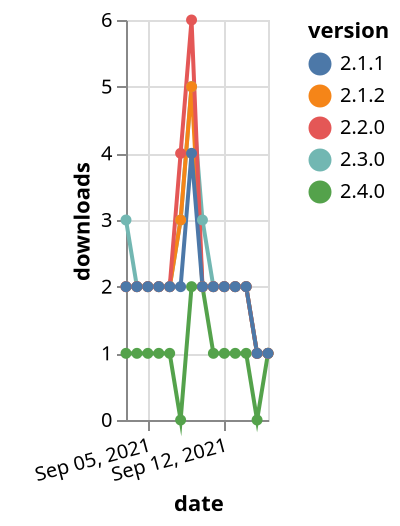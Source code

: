 {"$schema": "https://vega.github.io/schema/vega-lite/v5.json", "description": "A simple bar chart with embedded data.", "data": {"values": [{"date": "2021-09-03", "total": 2290, "delta": 3, "version": "2.3.0"}, {"date": "2021-09-04", "total": 2292, "delta": 2, "version": "2.3.0"}, {"date": "2021-09-05", "total": 2294, "delta": 2, "version": "2.3.0"}, {"date": "2021-09-06", "total": 2296, "delta": 2, "version": "2.3.0"}, {"date": "2021-09-07", "total": 2298, "delta": 2, "version": "2.3.0"}, {"date": "2021-09-08", "total": 2301, "delta": 3, "version": "2.3.0"}, {"date": "2021-09-09", "total": 2306, "delta": 5, "version": "2.3.0"}, {"date": "2021-09-10", "total": 2309, "delta": 3, "version": "2.3.0"}, {"date": "2021-09-11", "total": 2311, "delta": 2, "version": "2.3.0"}, {"date": "2021-09-12", "total": 2313, "delta": 2, "version": "2.3.0"}, {"date": "2021-09-13", "total": 2315, "delta": 2, "version": "2.3.0"}, {"date": "2021-09-14", "total": 2317, "delta": 2, "version": "2.3.0"}, {"date": "2021-09-15", "total": 2318, "delta": 1, "version": "2.3.0"}, {"date": "2021-09-16", "total": 2319, "delta": 1, "version": "2.3.0"}, {"date": "2021-09-03", "total": 319, "delta": 1, "version": "2.4.0"}, {"date": "2021-09-04", "total": 320, "delta": 1, "version": "2.4.0"}, {"date": "2021-09-05", "total": 321, "delta": 1, "version": "2.4.0"}, {"date": "2021-09-06", "total": 322, "delta": 1, "version": "2.4.0"}, {"date": "2021-09-07", "total": 323, "delta": 1, "version": "2.4.0"}, {"date": "2021-09-08", "total": 323, "delta": 0, "version": "2.4.0"}, {"date": "2021-09-09", "total": 325, "delta": 2, "version": "2.4.0"}, {"date": "2021-09-10", "total": 327, "delta": 2, "version": "2.4.0"}, {"date": "2021-09-11", "total": 328, "delta": 1, "version": "2.4.0"}, {"date": "2021-09-12", "total": 329, "delta": 1, "version": "2.4.0"}, {"date": "2021-09-13", "total": 330, "delta": 1, "version": "2.4.0"}, {"date": "2021-09-14", "total": 331, "delta": 1, "version": "2.4.0"}, {"date": "2021-09-15", "total": 331, "delta": 0, "version": "2.4.0"}, {"date": "2021-09-16", "total": 332, "delta": 1, "version": "2.4.0"}, {"date": "2021-09-03", "total": 2536, "delta": 2, "version": "2.1.2"}, {"date": "2021-09-04", "total": 2538, "delta": 2, "version": "2.1.2"}, {"date": "2021-09-05", "total": 2540, "delta": 2, "version": "2.1.2"}, {"date": "2021-09-06", "total": 2542, "delta": 2, "version": "2.1.2"}, {"date": "2021-09-07", "total": 2544, "delta": 2, "version": "2.1.2"}, {"date": "2021-09-08", "total": 2547, "delta": 3, "version": "2.1.2"}, {"date": "2021-09-09", "total": 2552, "delta": 5, "version": "2.1.2"}, {"date": "2021-09-10", "total": 2554, "delta": 2, "version": "2.1.2"}, {"date": "2021-09-11", "total": 2556, "delta": 2, "version": "2.1.2"}, {"date": "2021-09-12", "total": 2558, "delta": 2, "version": "2.1.2"}, {"date": "2021-09-13", "total": 2560, "delta": 2, "version": "2.1.2"}, {"date": "2021-09-14", "total": 2562, "delta": 2, "version": "2.1.2"}, {"date": "2021-09-15", "total": 2563, "delta": 1, "version": "2.1.2"}, {"date": "2021-09-16", "total": 2564, "delta": 1, "version": "2.1.2"}, {"date": "2021-09-03", "total": 2790, "delta": 2, "version": "2.2.0"}, {"date": "2021-09-04", "total": 2792, "delta": 2, "version": "2.2.0"}, {"date": "2021-09-05", "total": 2794, "delta": 2, "version": "2.2.0"}, {"date": "2021-09-06", "total": 2796, "delta": 2, "version": "2.2.0"}, {"date": "2021-09-07", "total": 2798, "delta": 2, "version": "2.2.0"}, {"date": "2021-09-08", "total": 2802, "delta": 4, "version": "2.2.0"}, {"date": "2021-09-09", "total": 2808, "delta": 6, "version": "2.2.0"}, {"date": "2021-09-10", "total": 2810, "delta": 2, "version": "2.2.0"}, {"date": "2021-09-11", "total": 2812, "delta": 2, "version": "2.2.0"}, {"date": "2021-09-12", "total": 2814, "delta": 2, "version": "2.2.0"}, {"date": "2021-09-13", "total": 2816, "delta": 2, "version": "2.2.0"}, {"date": "2021-09-14", "total": 2818, "delta": 2, "version": "2.2.0"}, {"date": "2021-09-15", "total": 2819, "delta": 1, "version": "2.2.0"}, {"date": "2021-09-16", "total": 2820, "delta": 1, "version": "2.2.0"}, {"date": "2021-09-03", "total": 2317, "delta": 2, "version": "2.1.1"}, {"date": "2021-09-04", "total": 2319, "delta": 2, "version": "2.1.1"}, {"date": "2021-09-05", "total": 2321, "delta": 2, "version": "2.1.1"}, {"date": "2021-09-06", "total": 2323, "delta": 2, "version": "2.1.1"}, {"date": "2021-09-07", "total": 2325, "delta": 2, "version": "2.1.1"}, {"date": "2021-09-08", "total": 2327, "delta": 2, "version": "2.1.1"}, {"date": "2021-09-09", "total": 2331, "delta": 4, "version": "2.1.1"}, {"date": "2021-09-10", "total": 2333, "delta": 2, "version": "2.1.1"}, {"date": "2021-09-11", "total": 2335, "delta": 2, "version": "2.1.1"}, {"date": "2021-09-12", "total": 2337, "delta": 2, "version": "2.1.1"}, {"date": "2021-09-13", "total": 2339, "delta": 2, "version": "2.1.1"}, {"date": "2021-09-14", "total": 2341, "delta": 2, "version": "2.1.1"}, {"date": "2021-09-15", "total": 2342, "delta": 1, "version": "2.1.1"}, {"date": "2021-09-16", "total": 2343, "delta": 1, "version": "2.1.1"}]}, "width": "container", "mark": {"type": "line", "point": {"filled": true}}, "encoding": {"x": {"field": "date", "type": "temporal", "timeUnit": "yearmonthdate", "title": "date", "axis": {"labelAngle": -15}}, "y": {"field": "delta", "type": "quantitative", "title": "downloads"}, "color": {"field": "version", "type": "nominal"}, "tooltip": {"field": "delta"}}}